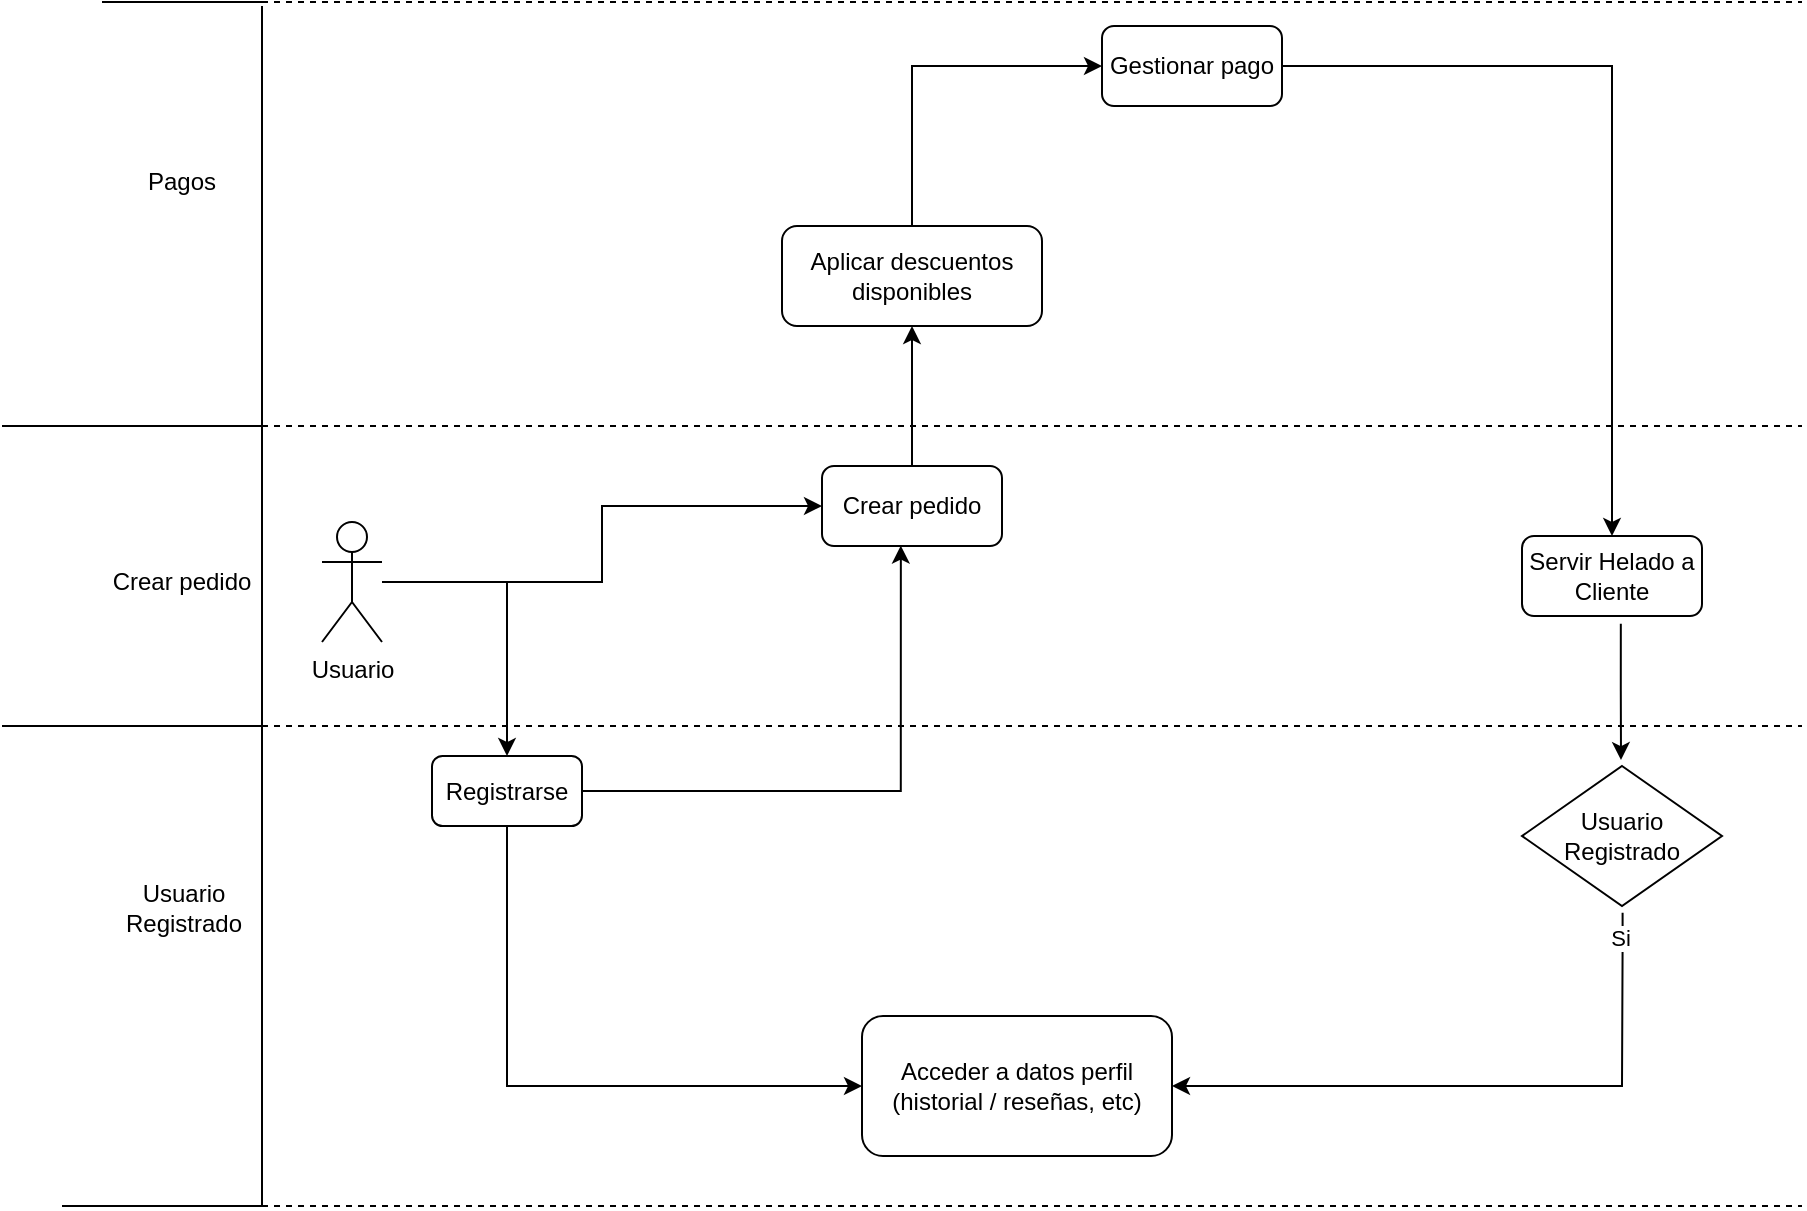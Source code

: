 <mxfile version="24.3.1" type="device">
  <diagram name="Page-1" id="-GsCyK2nhQUvXVOOCfc5">
    <mxGraphModel dx="1839" dy="534" grid="1" gridSize="10" guides="1" tooltips="1" connect="1" arrows="1" fold="1" page="1" pageScale="1" pageWidth="850" pageHeight="1100" math="0" shadow="0">
      <root>
        <mxCell id="0" />
        <mxCell id="1" parent="0" />
        <mxCell id="_6CS_IGcEAPFNUFGhsZa-38" style="edgeStyle=orthogonalEdgeStyle;rounded=0;orthogonalLoop=1;jettySize=auto;html=1;entryX=0;entryY=0.5;entryDx=0;entryDy=0;exitX=0.5;exitY=1;exitDx=0;exitDy=0;" parent="1" source="_6CS_IGcEAPFNUFGhsZa-6" target="_6CS_IGcEAPFNUFGhsZa-40" edge="1">
          <mxGeometry relative="1" as="geometry">
            <mxPoint x="350.085" y="439.56" as="targetPoint" />
          </mxGeometry>
        </mxCell>
        <mxCell id="_6CS_IGcEAPFNUFGhsZa-6" value="Registrarse" style="rounded=1;whiteSpace=wrap;html=1;" parent="1" vertex="1">
          <mxGeometry x="165" y="385" width="75" height="35" as="geometry" />
        </mxCell>
        <mxCell id="_6CS_IGcEAPFNUFGhsZa-95" style="edgeStyle=orthogonalEdgeStyle;rounded=0;orthogonalLoop=1;jettySize=auto;html=1;entryX=0.5;entryY=1;entryDx=0;entryDy=0;" parent="1" source="_6CS_IGcEAPFNUFGhsZa-15" target="_6CS_IGcEAPFNUFGhsZa-94" edge="1">
          <mxGeometry relative="1" as="geometry" />
        </mxCell>
        <mxCell id="_6CS_IGcEAPFNUFGhsZa-15" value="Crear pedido" style="rounded=1;whiteSpace=wrap;html=1;" parent="1" vertex="1">
          <mxGeometry x="360" y="240" width="90" height="40" as="geometry" />
        </mxCell>
        <mxCell id="_6CS_IGcEAPFNUFGhsZa-26" value="Servir Helado a Cliente" style="rounded=1;whiteSpace=wrap;html=1;" parent="1" vertex="1">
          <mxGeometry x="710" y="275" width="90" height="40" as="geometry" />
        </mxCell>
        <mxCell id="_6CS_IGcEAPFNUFGhsZa-40" value="Acceder a datos perfil (historial / reseñas, etc)" style="rounded=1;whiteSpace=wrap;html=1;" parent="1" vertex="1">
          <mxGeometry x="380" y="515" width="155" height="70" as="geometry" />
        </mxCell>
        <mxCell id="_6CS_IGcEAPFNUFGhsZa-46" style="edgeStyle=orthogonalEdgeStyle;rounded=0;orthogonalLoop=1;jettySize=auto;html=1;entryX=0.438;entryY=0.995;entryDx=0;entryDy=0;entryPerimeter=0;" parent="1" source="_6CS_IGcEAPFNUFGhsZa-6" target="_6CS_IGcEAPFNUFGhsZa-15" edge="1">
          <mxGeometry relative="1" as="geometry" />
        </mxCell>
        <mxCell id="_6CS_IGcEAPFNUFGhsZa-52" style="edgeStyle=orthogonalEdgeStyle;rounded=0;orthogonalLoop=1;jettySize=auto;html=1;entryX=1;entryY=0.5;entryDx=0;entryDy=0;exitX=0.503;exitY=1.048;exitDx=0;exitDy=0;exitPerimeter=0;" parent="1" source="_6CS_IGcEAPFNUFGhsZa-47" target="_6CS_IGcEAPFNUFGhsZa-40" edge="1">
          <mxGeometry relative="1" as="geometry">
            <mxPoint x="760" y="480" as="sourcePoint" />
            <Array as="points">
              <mxPoint x="760" y="480" />
              <mxPoint x="760" y="540" />
            </Array>
          </mxGeometry>
        </mxCell>
        <mxCell id="_6CS_IGcEAPFNUFGhsZa-53" value="&lt;div&gt;Si&lt;/div&gt;" style="edgeLabel;html=1;align=center;verticalAlign=middle;resizable=0;points=[];" parent="_6CS_IGcEAPFNUFGhsZa-52" vertex="1" connectable="0">
          <mxGeometry x="-0.935" relative="1" as="geometry">
            <mxPoint x="-2" y="2" as="offset" />
          </mxGeometry>
        </mxCell>
        <mxCell id="_6CS_IGcEAPFNUFGhsZa-47" value="Usuario Registrado" style="rhombus;whiteSpace=wrap;html=1;" parent="1" vertex="1">
          <mxGeometry x="710" y="390" width="100" height="70" as="geometry" />
        </mxCell>
        <mxCell id="_6CS_IGcEAPFNUFGhsZa-48" style="edgeStyle=orthogonalEdgeStyle;rounded=0;orthogonalLoop=1;jettySize=auto;html=1;entryX=0.495;entryY=-0.042;entryDx=0;entryDy=0;entryPerimeter=0;exitX=0.549;exitY=1.097;exitDx=0;exitDy=0;exitPerimeter=0;" parent="1" source="_6CS_IGcEAPFNUFGhsZa-26" target="_6CS_IGcEAPFNUFGhsZa-47" edge="1">
          <mxGeometry relative="1" as="geometry" />
        </mxCell>
        <mxCell id="_6CS_IGcEAPFNUFGhsZa-55" value="" style="endArrow=none;dashed=1;html=1;rounded=0;" parent="1" edge="1">
          <mxGeometry width="50" height="50" relative="1" as="geometry">
            <mxPoint x="80" y="370" as="sourcePoint" />
            <mxPoint x="850" y="370" as="targetPoint" />
          </mxGeometry>
        </mxCell>
        <mxCell id="_6CS_IGcEAPFNUFGhsZa-56" value="" style="endArrow=none;dashed=1;html=1;rounded=0;" parent="1" edge="1">
          <mxGeometry width="50" height="50" relative="1" as="geometry">
            <mxPoint x="80" y="220" as="sourcePoint" />
            <mxPoint x="850" y="220" as="targetPoint" />
          </mxGeometry>
        </mxCell>
        <mxCell id="_6CS_IGcEAPFNUFGhsZa-57" value="" style="endArrow=none;html=1;rounded=0;" parent="1" edge="1">
          <mxGeometry width="50" height="50" relative="1" as="geometry">
            <mxPoint x="80" y="610" as="sourcePoint" />
            <mxPoint x="80" y="10" as="targetPoint" />
          </mxGeometry>
        </mxCell>
        <mxCell id="_6CS_IGcEAPFNUFGhsZa-58" value="Usuario Registrado" style="text;html=1;align=center;verticalAlign=middle;whiteSpace=wrap;rounded=0;" parent="1" vertex="1">
          <mxGeometry x="1" y="438" width="80" height="45" as="geometry" />
        </mxCell>
        <mxCell id="_6CS_IGcEAPFNUFGhsZa-59" value="Crear pedido" style="text;html=1;align=center;verticalAlign=middle;whiteSpace=wrap;rounded=0;" parent="1" vertex="1">
          <mxGeometry y="275" width="80" height="45" as="geometry" />
        </mxCell>
        <mxCell id="_6CS_IGcEAPFNUFGhsZa-60" value="" style="endArrow=none;html=1;rounded=0;" parent="1" edge="1">
          <mxGeometry width="50" height="50" relative="1" as="geometry">
            <mxPoint x="80" y="370" as="sourcePoint" />
            <mxPoint x="-50" y="370" as="targetPoint" />
          </mxGeometry>
        </mxCell>
        <mxCell id="_6CS_IGcEAPFNUFGhsZa-61" value="" style="endArrow=none;html=1;rounded=0;" parent="1" edge="1">
          <mxGeometry width="50" height="50" relative="1" as="geometry">
            <mxPoint x="80" y="220" as="sourcePoint" />
            <mxPoint x="-50" y="220" as="targetPoint" />
          </mxGeometry>
        </mxCell>
        <mxCell id="_6CS_IGcEAPFNUFGhsZa-62" value="" style="endArrow=none;html=1;rounded=0;" parent="1" edge="1">
          <mxGeometry width="50" height="50" relative="1" as="geometry">
            <mxPoint x="80" y="610" as="sourcePoint" />
            <mxPoint x="-20" y="610" as="targetPoint" />
          </mxGeometry>
        </mxCell>
        <mxCell id="_6CS_IGcEAPFNUFGhsZa-64" style="edgeStyle=orthogonalEdgeStyle;rounded=0;orthogonalLoop=1;jettySize=auto;html=1;entryX=0.5;entryY=0;entryDx=0;entryDy=0;" parent="1" source="_6CS_IGcEAPFNUFGhsZa-63" target="_6CS_IGcEAPFNUFGhsZa-6" edge="1">
          <mxGeometry relative="1" as="geometry" />
        </mxCell>
        <mxCell id="_6CS_IGcEAPFNUFGhsZa-65" style="edgeStyle=orthogonalEdgeStyle;rounded=0;orthogonalLoop=1;jettySize=auto;html=1;entryX=0;entryY=0.5;entryDx=0;entryDy=0;" parent="1" source="_6CS_IGcEAPFNUFGhsZa-63" target="_6CS_IGcEAPFNUFGhsZa-15" edge="1">
          <mxGeometry relative="1" as="geometry" />
        </mxCell>
        <mxCell id="_6CS_IGcEAPFNUFGhsZa-63" value="&lt;div&gt;Usuario&lt;/div&gt;" style="shape=umlActor;verticalLabelPosition=bottom;verticalAlign=top;html=1;outlineConnect=0;" parent="1" vertex="1">
          <mxGeometry x="110" y="268" width="30" height="60" as="geometry" />
        </mxCell>
        <mxCell id="_6CS_IGcEAPFNUFGhsZa-66" value="Pagos" style="text;html=1;align=center;verticalAlign=middle;whiteSpace=wrap;rounded=0;" parent="1" vertex="1">
          <mxGeometry y="75" width="80" height="45" as="geometry" />
        </mxCell>
        <mxCell id="_6CS_IGcEAPFNUFGhsZa-91" style="edgeStyle=orthogonalEdgeStyle;rounded=0;orthogonalLoop=1;jettySize=auto;html=1;entryX=0.5;entryY=0;entryDx=0;entryDy=0;" parent="1" source="_6CS_IGcEAPFNUFGhsZa-81" target="_6CS_IGcEAPFNUFGhsZa-26" edge="1">
          <mxGeometry relative="1" as="geometry">
            <mxPoint x="690" y="145.0" as="targetPoint" />
          </mxGeometry>
        </mxCell>
        <mxCell id="_6CS_IGcEAPFNUFGhsZa-81" value="Gestionar pago" style="rounded=1;whiteSpace=wrap;html=1;" parent="1" vertex="1">
          <mxGeometry x="500" y="20" width="90" height="40" as="geometry" />
        </mxCell>
        <mxCell id="_6CS_IGcEAPFNUFGhsZa-96" style="edgeStyle=orthogonalEdgeStyle;rounded=0;orthogonalLoop=1;jettySize=auto;html=1;entryX=0;entryY=0.5;entryDx=0;entryDy=0;exitX=0.5;exitY=0;exitDx=0;exitDy=0;" parent="1" source="_6CS_IGcEAPFNUFGhsZa-94" target="_6CS_IGcEAPFNUFGhsZa-81" edge="1">
          <mxGeometry relative="1" as="geometry">
            <mxPoint x="405" y="60.0" as="targetPoint" />
          </mxGeometry>
        </mxCell>
        <mxCell id="_6CS_IGcEAPFNUFGhsZa-94" value="Aplicar descuentos disponibles" style="rounded=1;whiteSpace=wrap;html=1;" parent="1" vertex="1">
          <mxGeometry x="340" y="120" width="130" height="50" as="geometry" />
        </mxCell>
        <mxCell id="_6CS_IGcEAPFNUFGhsZa-98" value="" style="endArrow=none;dashed=1;html=1;rounded=0;" parent="1" edge="1">
          <mxGeometry width="50" height="50" relative="1" as="geometry">
            <mxPoint x="80" y="610" as="sourcePoint" />
            <mxPoint x="850" y="610" as="targetPoint" />
          </mxGeometry>
        </mxCell>
        <mxCell id="_6CS_IGcEAPFNUFGhsZa-99" value="" style="endArrow=none;dashed=1;html=1;rounded=0;" parent="1" edge="1">
          <mxGeometry width="50" height="50" relative="1" as="geometry">
            <mxPoint x="80" y="8" as="sourcePoint" />
            <mxPoint x="850" y="8" as="targetPoint" />
          </mxGeometry>
        </mxCell>
        <mxCell id="_6CS_IGcEAPFNUFGhsZa-100" value="" style="endArrow=none;html=1;rounded=0;" parent="1" edge="1">
          <mxGeometry width="50" height="50" relative="1" as="geometry">
            <mxPoint x="80" y="8" as="sourcePoint" />
            <mxPoint y="8" as="targetPoint" />
          </mxGeometry>
        </mxCell>
      </root>
    </mxGraphModel>
  </diagram>
</mxfile>

